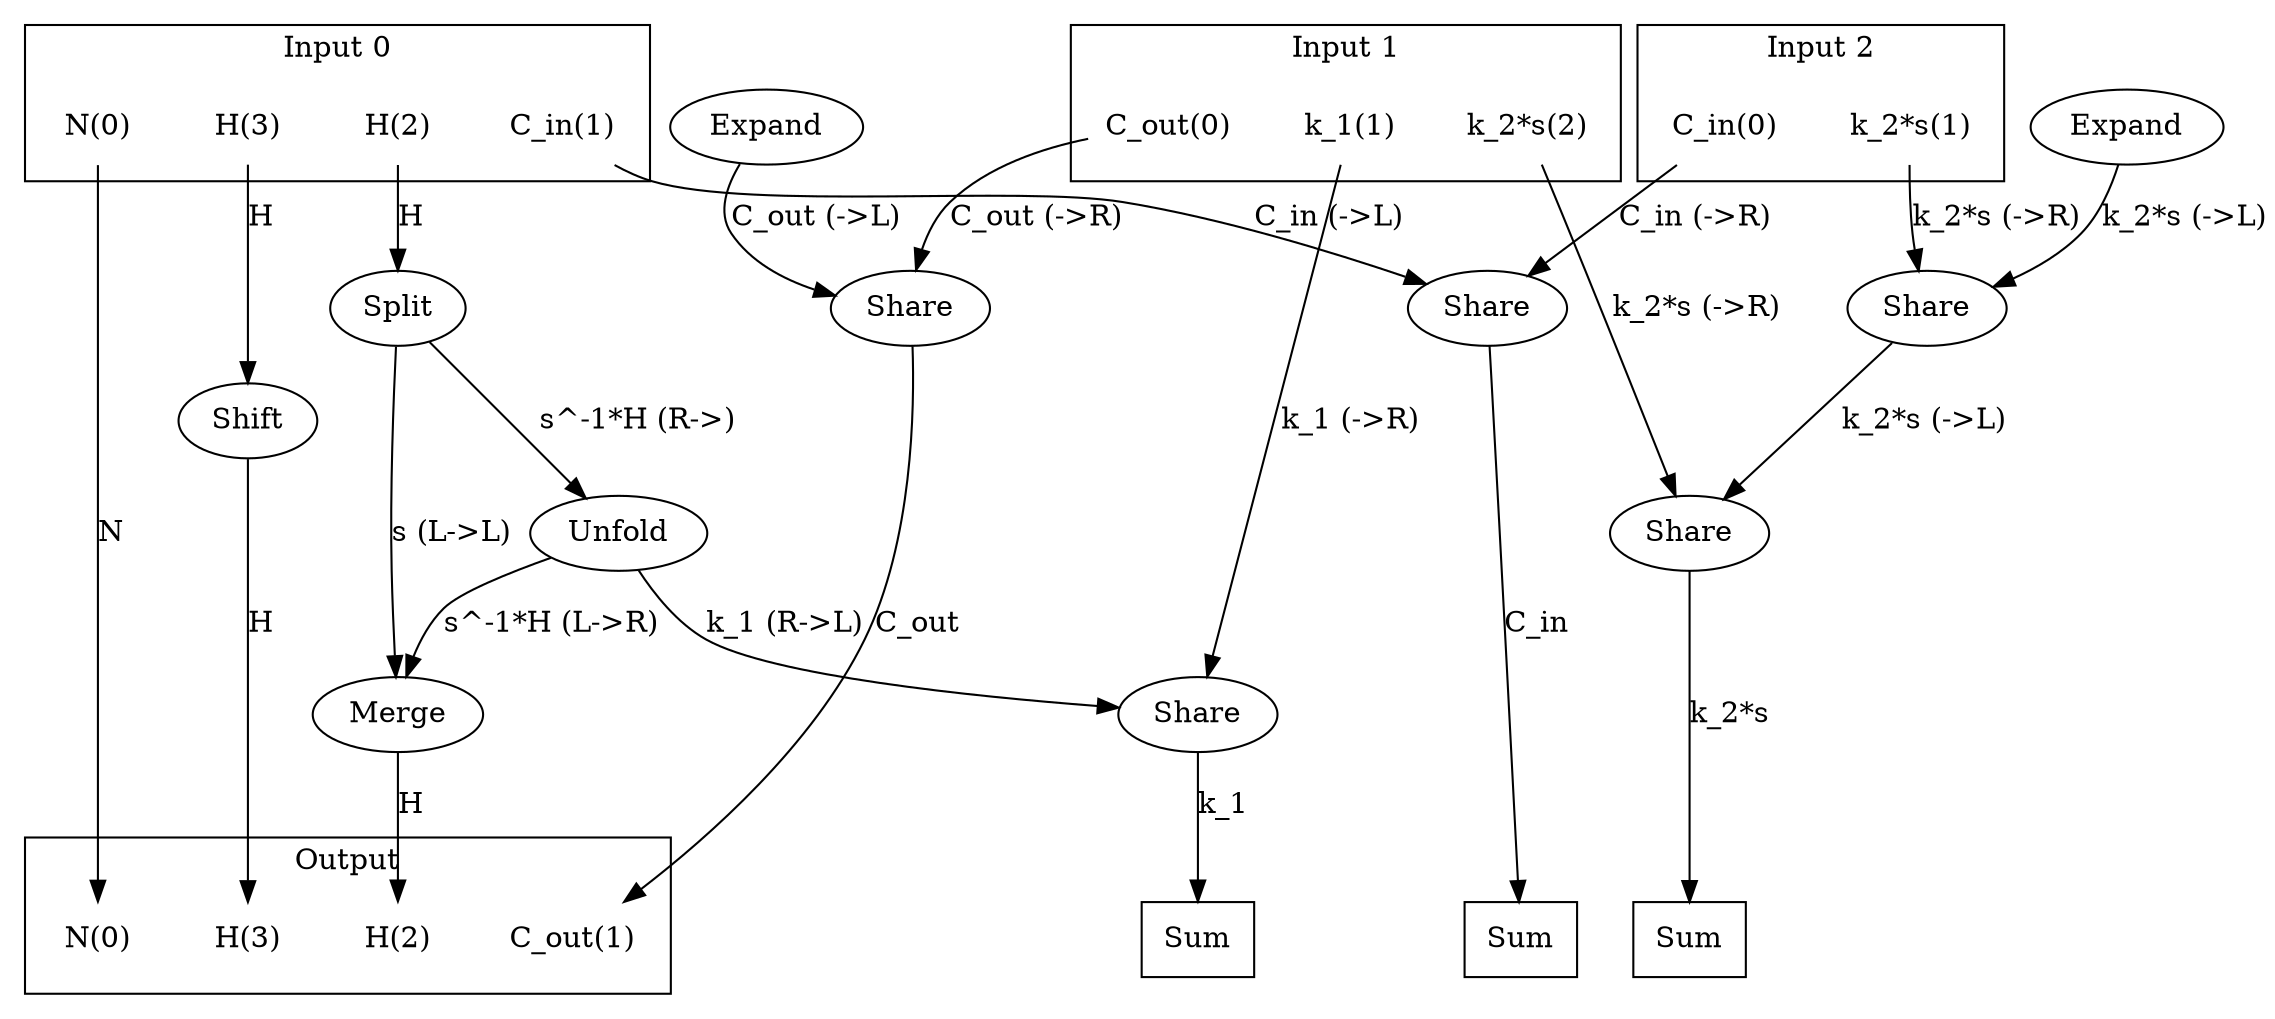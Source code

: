 digraph kernel_generated {
newrank = true;
op_0x55f1eba3e3b0 [label="Shift"];
op_0x55f1f88b2978 [label="Expand"];
op_0x55f1f88b2a18 [label="Expand"];
op_0x55f1f89dd900 [label="Share"];
op_0x55f1f89ddc20 [label="Share"];
op_0x55f1f89ddcc0 [label="Share"];
op_0x55f1f89ddd10 [label="Share"];
op_0x55f1f89deec0 [label="Merge"];
op_0x55f1f89e2c00 [label="Share"];
op_0x55f1f8a6bc80 [label="Split"];
op_0x55f1f8a75080 [label="Unfold"];
reduce_0x7f5f780054d0 [label="Sum", shape=box];
reduce_0x7f5f78003a98 [label="Sum", shape=box];
reduce_0x7f5f78007b70 [label="Sum", shape=box];
subgraph cluster_out {
label = "Output";
out_0 [label="N(0)", shape=none];
out_1 [label="C_out(1)", shape=none];
out_2 [label="H(2)", shape=none];
out_3 [label="H(3)", shape=none];
}
{ rank = same;
reduce_0x7f5f780054d0;
reduce_0x7f5f78003a98;
reduce_0x7f5f78007b70;
out_0;
out_1;
out_2;
out_3;
}
subgraph cluster_in_0 {
label = "Input 0";
in_0_0 [label="N(0)", shape=none];
in_0_1 [label="C_in(1)", shape=none];
in_0_2 [label="H(2)", shape=none];
in_0_3 [label="H(3)", shape=none];
}
subgraph cluster_in_1 {
label = "Input 1";
in_1_0 [label="C_out(0)", shape=none];
in_1_1 [label="k_1(1)", shape=none];
in_1_2 [label="k_2*s(2)", shape=none];
}
subgraph cluster_in_2 {
label = "Input 2";
in_2_0 [label="C_in(0)", shape=none];
in_2_1 [label="k_2*s(1)", shape=none];
}
{ rank = same;
in_0_0;
in_0_1;
in_0_2;
in_0_3;
in_1_0;
in_1_1;
in_1_2;
in_2_0;
in_2_1;
}
in_0_0 -> out_0 [label="N"];
in_0_1 -> op_0x55f1f89ddcc0 [label="C_in (->L)"];
in_0_2 -> op_0x55f1f8a6bc80 [label="H"];
in_0_3 -> op_0x55f1eba3e3b0 [label="H"];
in_1_0 -> op_0x55f1f89dd900 [label="C_out (->R)"];
in_1_1 -> op_0x55f1f89e2c00 [label="k_1 (->R)"];
in_1_2 -> op_0x55f1f89ddc20 [label="k_2*s (->R)"];
in_2_0 -> op_0x55f1f89ddcc0 [label="C_in (->R)"];
in_2_1 -> op_0x55f1f89ddd10 [label="k_2*s (->R)"];
op_0x55f1f89dd900 -> out_1 [label="C_out"];
op_0x55f1f89deec0 -> out_2 [label="H"];
op_0x55f1eba3e3b0 -> out_3 [label="H"];
op_0x55f1f88b2978 -> op_0x55f1f89dd900 [label="C_out (->L)"];
op_0x55f1f89ddd10 -> op_0x55f1f89ddc20 [label="k_2*s (->L)"];
op_0x55f1f88b2a18 -> op_0x55f1f89ddd10 [label="k_2*s (->L)"];
op_0x55f1f8a6bc80 -> op_0x55f1f89deec0 [label="s (L->L)"];
op_0x55f1f8a75080 -> op_0x55f1f89deec0 [label="s^-1*H (L->R)"];
op_0x55f1f8a75080 -> op_0x55f1f89e2c00 [label="k_1 (R->L)"];
op_0x55f1f8a6bc80 -> op_0x55f1f8a75080 [label="s^-1*H (R->)"];
op_0x55f1f89e2c00 -> reduce_0x7f5f78003a98 [label="k_1"];
op_0x55f1f89ddc20 -> reduce_0x7f5f780054d0 [label="k_2*s"];
op_0x55f1f89ddcc0 -> reduce_0x7f5f78007b70 [label="C_in"];
}
